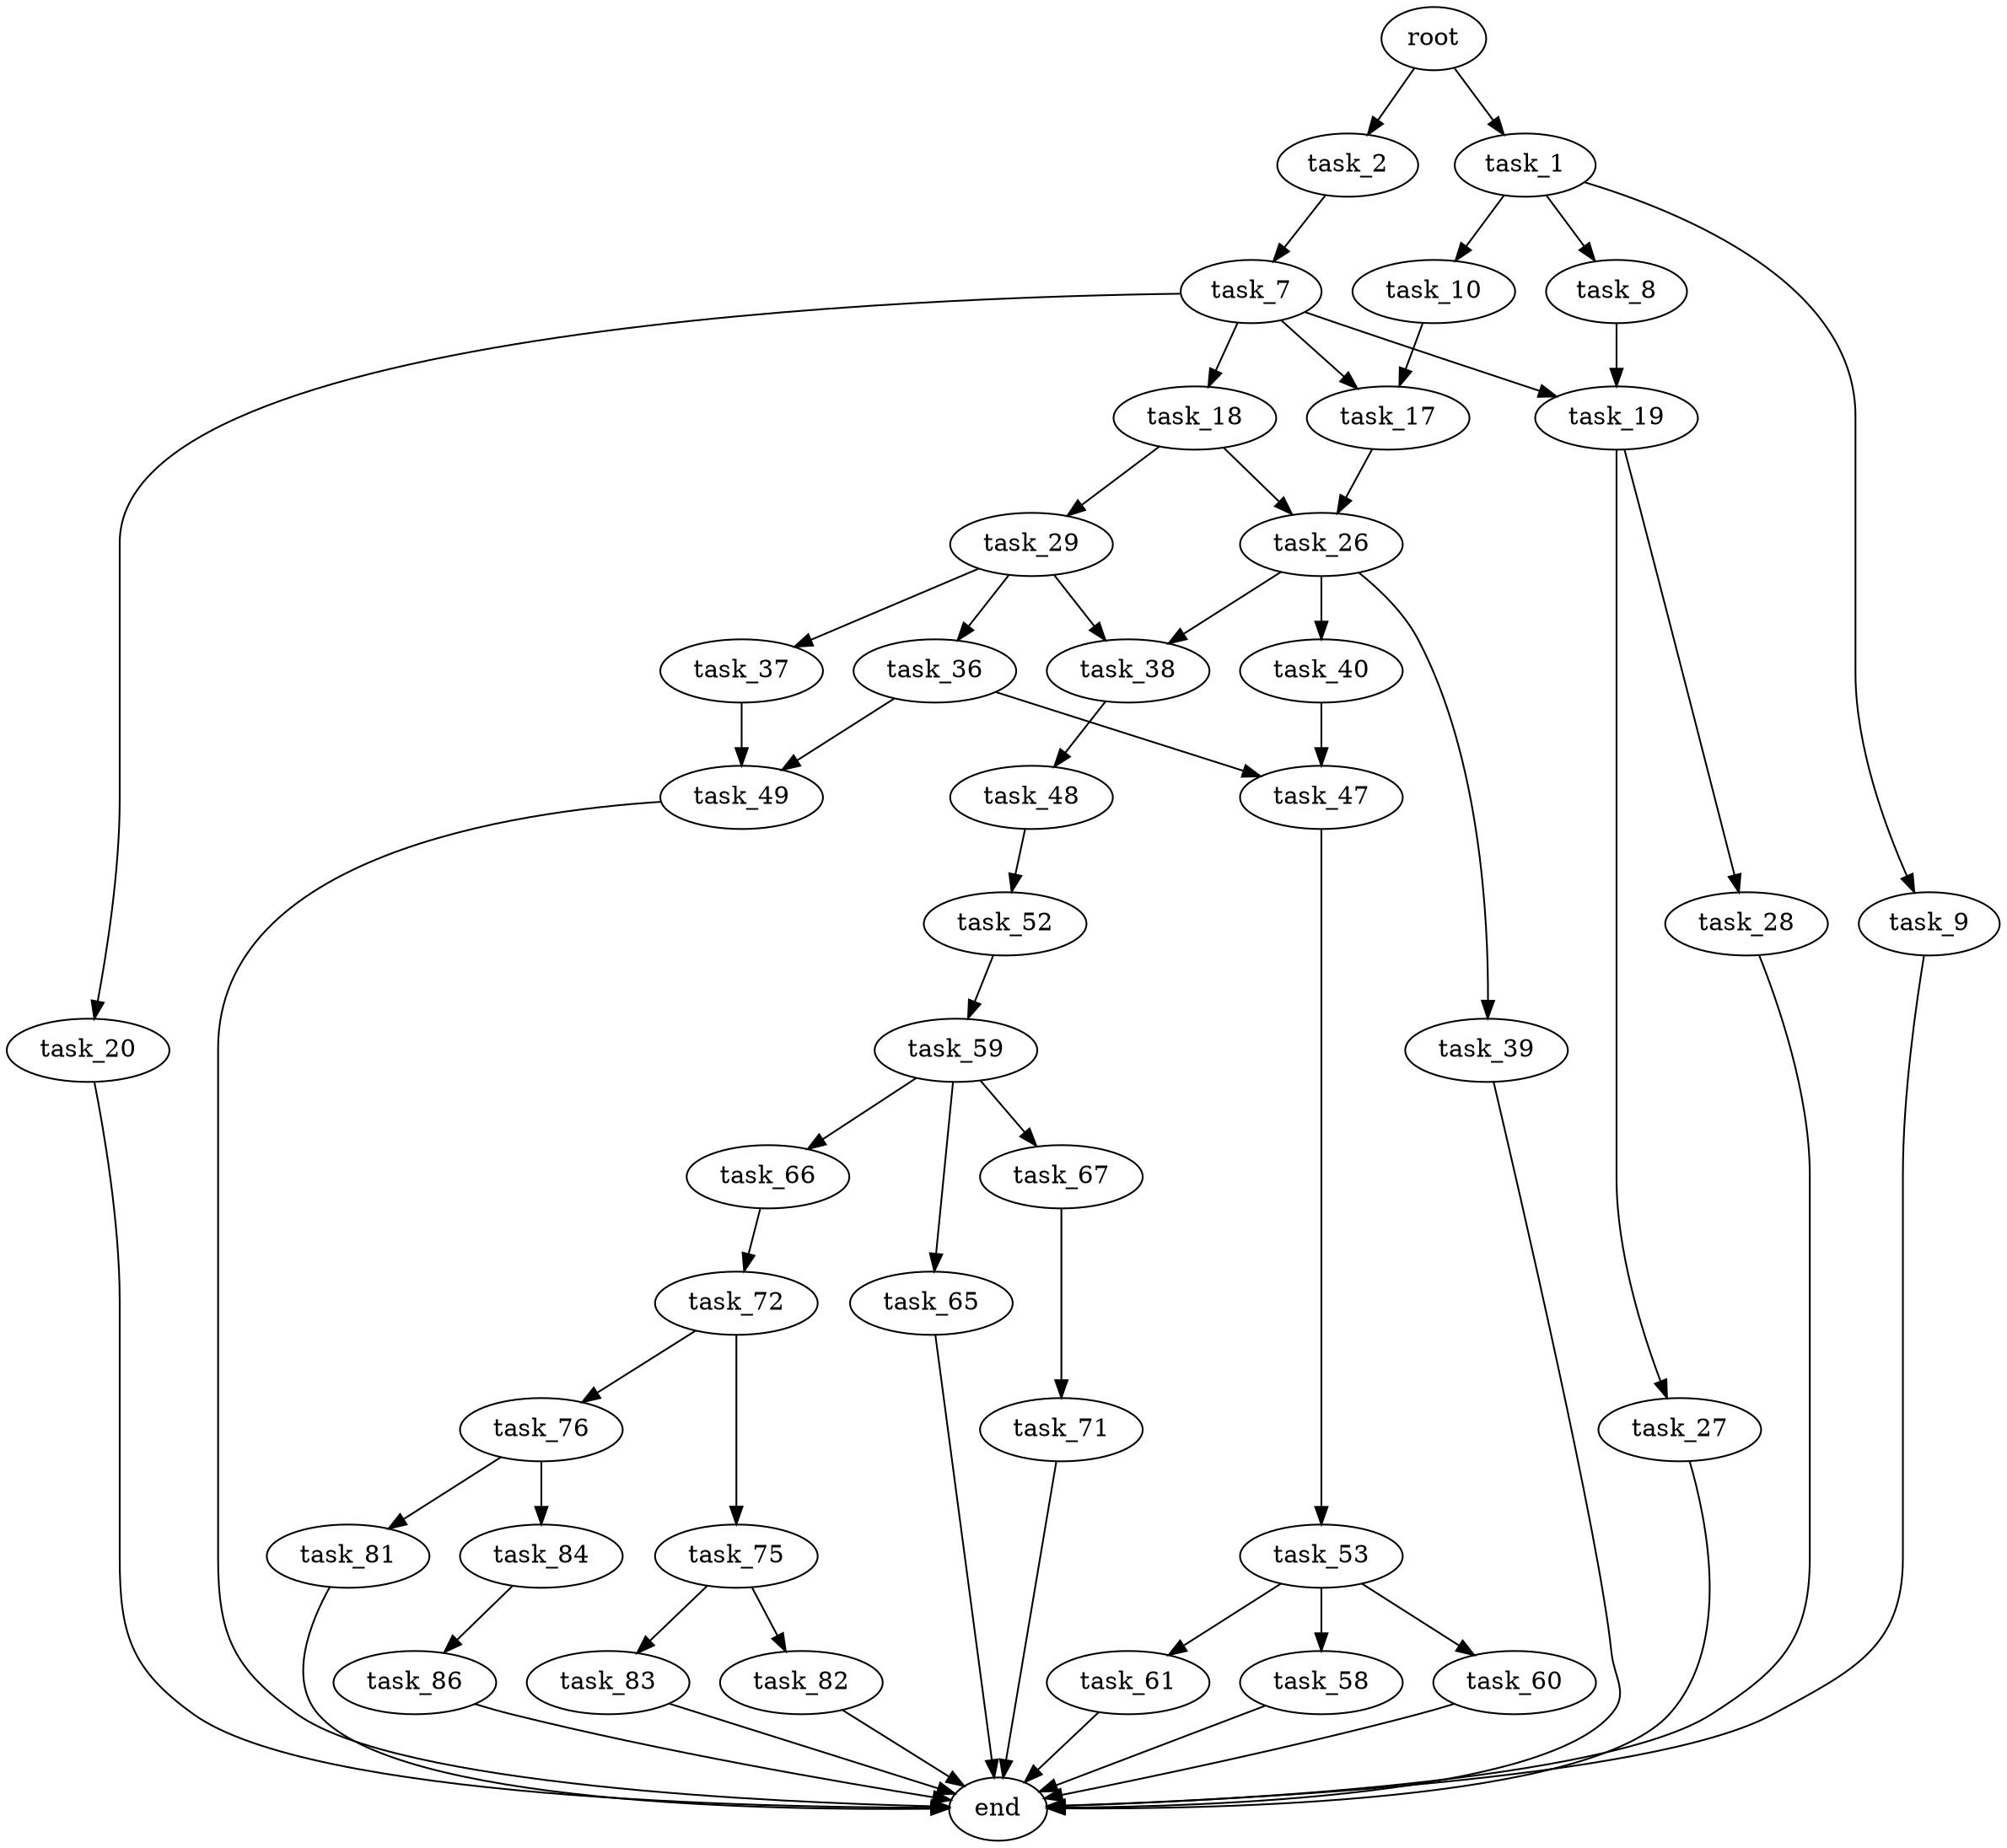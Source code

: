 digraph G {
  root [size="0.000000"];
  task_1 [size="846958602897.000000"];
  task_2 [size="4814710643.000000"];
  task_7 [size="585055529902.000000"];
  task_8 [size="349027602485.000000"];
  task_9 [size="3630484598.000000"];
  task_10 [size="16424634762.000000"];
  task_17 [size="4800635824.000000"];
  task_18 [size="8857109258.000000"];
  task_19 [size="28991029248.000000"];
  task_20 [size="134217728000.000000"];
  task_26 [size="368293445632.000000"];
  task_27 [size="33143725346.000000"];
  task_28 [size="1045384853458.000000"];
  task_29 [size="368293445632.000000"];
  task_36 [size="21486547086.000000"];
  task_37 [size="426073081286.000000"];
  task_38 [size="24430253501.000000"];
  task_39 [size="111300730542.000000"];
  task_40 [size="44016608663.000000"];
  task_47 [size="28188729018.000000"];
  task_48 [size="41586162272.000000"];
  task_49 [size="3355352437.000000"];
  task_52 [size="68719476736.000000"];
  task_53 [size="58229951441.000000"];
  task_58 [size="782757789696.000000"];
  task_59 [size="632601450965.000000"];
  task_60 [size="134217728000.000000"];
  task_61 [size="155938258277.000000"];
  task_65 [size="20439798479.000000"];
  task_66 [size="1029438447136.000000"];
  task_67 [size="8589934592.000000"];
  task_71 [size="44246215988.000000"];
  task_72 [size="134217728000.000000"];
  task_75 [size="284183441.000000"];
  task_76 [size="163980904494.000000"];
  task_81 [size="231928233984.000000"];
  task_82 [size="6642534842.000000"];
  task_83 [size="48617684445.000000"];
  task_84 [size="5126247351.000000"];
  task_86 [size="8589934592.000000"];
  end [size="0.000000"];

  root -> task_1 [size="1.000000"];
  root -> task_2 [size="1.000000"];
  task_1 -> task_8 [size="536870912.000000"];
  task_1 -> task_9 [size="536870912.000000"];
  task_1 -> task_10 [size="536870912.000000"];
  task_2 -> task_7 [size="134217728.000000"];
  task_7 -> task_17 [size="679477248.000000"];
  task_7 -> task_18 [size="679477248.000000"];
  task_7 -> task_19 [size="679477248.000000"];
  task_7 -> task_20 [size="679477248.000000"];
  task_8 -> task_19 [size="301989888.000000"];
  task_9 -> end [size="1.000000"];
  task_10 -> task_17 [size="301989888.000000"];
  task_17 -> task_26 [size="301989888.000000"];
  task_18 -> task_26 [size="838860800.000000"];
  task_18 -> task_29 [size="838860800.000000"];
  task_19 -> task_27 [size="75497472.000000"];
  task_19 -> task_28 [size="75497472.000000"];
  task_20 -> end [size="1.000000"];
  task_26 -> task_38 [size="411041792.000000"];
  task_26 -> task_39 [size="411041792.000000"];
  task_26 -> task_40 [size="411041792.000000"];
  task_27 -> end [size="1.000000"];
  task_28 -> end [size="1.000000"];
  task_29 -> task_36 [size="411041792.000000"];
  task_29 -> task_37 [size="411041792.000000"];
  task_29 -> task_38 [size="411041792.000000"];
  task_36 -> task_47 [size="838860800.000000"];
  task_36 -> task_49 [size="838860800.000000"];
  task_37 -> task_49 [size="536870912.000000"];
  task_38 -> task_48 [size="838860800.000000"];
  task_39 -> end [size="1.000000"];
  task_40 -> task_47 [size="134217728.000000"];
  task_47 -> task_53 [size="33554432.000000"];
  task_48 -> task_52 [size="134217728.000000"];
  task_49 -> end [size="1.000000"];
  task_52 -> task_59 [size="134217728.000000"];
  task_53 -> task_58 [size="75497472.000000"];
  task_53 -> task_60 [size="75497472.000000"];
  task_53 -> task_61 [size="75497472.000000"];
  task_58 -> end [size="1.000000"];
  task_59 -> task_65 [size="838860800.000000"];
  task_59 -> task_66 [size="838860800.000000"];
  task_59 -> task_67 [size="838860800.000000"];
  task_60 -> end [size="1.000000"];
  task_61 -> end [size="1.000000"];
  task_65 -> end [size="1.000000"];
  task_66 -> task_72 [size="838860800.000000"];
  task_67 -> task_71 [size="33554432.000000"];
  task_71 -> end [size="1.000000"];
  task_72 -> task_75 [size="209715200.000000"];
  task_72 -> task_76 [size="209715200.000000"];
  task_75 -> task_82 [size="33554432.000000"];
  task_75 -> task_83 [size="33554432.000000"];
  task_76 -> task_81 [size="679477248.000000"];
  task_76 -> task_84 [size="679477248.000000"];
  task_81 -> end [size="1.000000"];
  task_82 -> end [size="1.000000"];
  task_83 -> end [size="1.000000"];
  task_84 -> task_86 [size="209715200.000000"];
  task_86 -> end [size="1.000000"];
}
